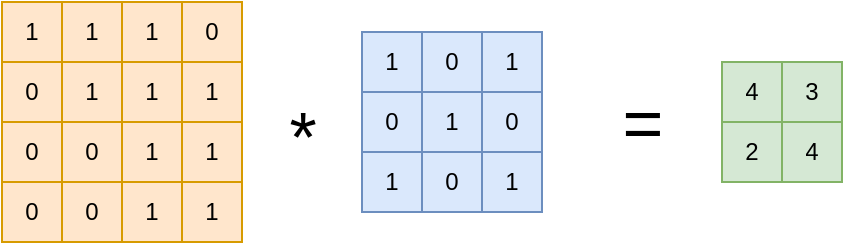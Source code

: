<mxfile version="14.4.3" type="github">
  <diagram id="R2_pSh5JJo0l666pBgDL" name="第 1 页">
    <mxGraphModel dx="1422" dy="802" grid="1" gridSize="10" guides="1" tooltips="1" connect="1" arrows="1" fold="1" page="1" pageScale="1" pageWidth="1169" pageHeight="827" math="0" shadow="0">
      <root>
        <mxCell id="0" />
        <mxCell id="1" parent="0" />
        <mxCell id="V5jk9wduK8HiyWuCzGLO-44" value="" style="shape=table;html=1;whiteSpace=wrap;startSize=0;container=1;collapsible=0;childLayout=tableLayout;fillColor=#dae8fc;strokeColor=#6c8ebf;" vertex="1" parent="1">
          <mxGeometry x="430" y="135" width="90" height="90" as="geometry" />
        </mxCell>
        <mxCell id="V5jk9wduK8HiyWuCzGLO-45" value="" style="shape=partialRectangle;html=1;whiteSpace=wrap;collapsible=0;dropTarget=0;pointerEvents=0;fillColor=none;top=0;left=0;bottom=0;right=0;points=[[0,0.5],[1,0.5]];portConstraint=eastwest;" vertex="1" parent="V5jk9wduK8HiyWuCzGLO-44">
          <mxGeometry width="90" height="30" as="geometry" />
        </mxCell>
        <mxCell id="V5jk9wduK8HiyWuCzGLO-46" value="1" style="shape=partialRectangle;html=1;whiteSpace=wrap;connectable=0;overflow=hidden;fillColor=none;top=0;left=0;bottom=0;right=0;" vertex="1" parent="V5jk9wduK8HiyWuCzGLO-45">
          <mxGeometry width="30" height="30" as="geometry" />
        </mxCell>
        <mxCell id="V5jk9wduK8HiyWuCzGLO-47" value="0" style="shape=partialRectangle;html=1;whiteSpace=wrap;connectable=0;overflow=hidden;fillColor=none;top=0;left=0;bottom=0;right=0;" vertex="1" parent="V5jk9wduK8HiyWuCzGLO-45">
          <mxGeometry x="30" width="30" height="30" as="geometry" />
        </mxCell>
        <mxCell id="V5jk9wduK8HiyWuCzGLO-48" value="1" style="shape=partialRectangle;html=1;whiteSpace=wrap;connectable=0;overflow=hidden;fillColor=none;top=0;left=0;bottom=0;right=0;" vertex="1" parent="V5jk9wduK8HiyWuCzGLO-45">
          <mxGeometry x="60" width="30" height="30" as="geometry" />
        </mxCell>
        <mxCell id="V5jk9wduK8HiyWuCzGLO-49" value="" style="shape=partialRectangle;html=1;whiteSpace=wrap;collapsible=0;dropTarget=0;pointerEvents=0;fillColor=none;top=0;left=0;bottom=0;right=0;points=[[0,0.5],[1,0.5]];portConstraint=eastwest;" vertex="1" parent="V5jk9wduK8HiyWuCzGLO-44">
          <mxGeometry y="30" width="90" height="30" as="geometry" />
        </mxCell>
        <mxCell id="V5jk9wduK8HiyWuCzGLO-50" value="0" style="shape=partialRectangle;html=1;whiteSpace=wrap;connectable=0;overflow=hidden;fillColor=none;top=0;left=0;bottom=0;right=0;" vertex="1" parent="V5jk9wduK8HiyWuCzGLO-49">
          <mxGeometry width="30" height="30" as="geometry" />
        </mxCell>
        <mxCell id="V5jk9wduK8HiyWuCzGLO-51" value="1" style="shape=partialRectangle;html=1;whiteSpace=wrap;connectable=0;overflow=hidden;fillColor=none;top=0;left=0;bottom=0;right=0;" vertex="1" parent="V5jk9wduK8HiyWuCzGLO-49">
          <mxGeometry x="30" width="30" height="30" as="geometry" />
        </mxCell>
        <mxCell id="V5jk9wduK8HiyWuCzGLO-52" value="0" style="shape=partialRectangle;html=1;whiteSpace=wrap;connectable=0;overflow=hidden;fillColor=none;top=0;left=0;bottom=0;right=0;" vertex="1" parent="V5jk9wduK8HiyWuCzGLO-49">
          <mxGeometry x="60" width="30" height="30" as="geometry" />
        </mxCell>
        <mxCell id="V5jk9wduK8HiyWuCzGLO-53" value="" style="shape=partialRectangle;html=1;whiteSpace=wrap;collapsible=0;dropTarget=0;pointerEvents=0;fillColor=none;top=0;left=0;bottom=0;right=0;points=[[0,0.5],[1,0.5]];portConstraint=eastwest;" vertex="1" parent="V5jk9wduK8HiyWuCzGLO-44">
          <mxGeometry y="60" width="90" height="30" as="geometry" />
        </mxCell>
        <mxCell id="V5jk9wduK8HiyWuCzGLO-54" value="1" style="shape=partialRectangle;html=1;whiteSpace=wrap;connectable=0;overflow=hidden;fillColor=none;top=0;left=0;bottom=0;right=0;" vertex="1" parent="V5jk9wduK8HiyWuCzGLO-53">
          <mxGeometry width="30" height="30" as="geometry" />
        </mxCell>
        <mxCell id="V5jk9wduK8HiyWuCzGLO-55" value="0" style="shape=partialRectangle;html=1;whiteSpace=wrap;connectable=0;overflow=hidden;fillColor=none;top=0;left=0;bottom=0;right=0;" vertex="1" parent="V5jk9wduK8HiyWuCzGLO-53">
          <mxGeometry x="30" width="30" height="30" as="geometry" />
        </mxCell>
        <mxCell id="V5jk9wduK8HiyWuCzGLO-56" value="1" style="shape=partialRectangle;html=1;whiteSpace=wrap;connectable=0;overflow=hidden;fillColor=none;top=0;left=0;bottom=0;right=0;" vertex="1" parent="V5jk9wduK8HiyWuCzGLO-53">
          <mxGeometry x="60" width="30" height="30" as="geometry" />
        </mxCell>
        <mxCell id="V5jk9wduK8HiyWuCzGLO-57" value="" style="shape=table;html=1;whiteSpace=wrap;startSize=0;container=1;collapsible=0;childLayout=tableLayout;fillColor=#ffe6cc;strokeColor=#d79b00;" vertex="1" parent="1">
          <mxGeometry x="250" y="120" width="120" height="120" as="geometry" />
        </mxCell>
        <mxCell id="V5jk9wduK8HiyWuCzGLO-58" value="" style="shape=partialRectangle;html=1;whiteSpace=wrap;collapsible=0;dropTarget=0;pointerEvents=0;fillColor=none;top=0;left=0;bottom=0;right=0;points=[[0,0.5],[1,0.5]];portConstraint=eastwest;" vertex="1" parent="V5jk9wduK8HiyWuCzGLO-57">
          <mxGeometry width="120" height="30" as="geometry" />
        </mxCell>
        <mxCell id="V5jk9wduK8HiyWuCzGLO-59" value="1" style="shape=partialRectangle;html=1;whiteSpace=wrap;connectable=0;overflow=hidden;fillColor=none;top=0;left=0;bottom=0;right=0;" vertex="1" parent="V5jk9wduK8HiyWuCzGLO-58">
          <mxGeometry width="30" height="30" as="geometry" />
        </mxCell>
        <mxCell id="V5jk9wduK8HiyWuCzGLO-60" value="1" style="shape=partialRectangle;html=1;whiteSpace=wrap;connectable=0;overflow=hidden;fillColor=none;top=0;left=0;bottom=0;right=0;" vertex="1" parent="V5jk9wduK8HiyWuCzGLO-58">
          <mxGeometry x="30" width="30" height="30" as="geometry" />
        </mxCell>
        <mxCell id="V5jk9wduK8HiyWuCzGLO-61" value="1" style="shape=partialRectangle;html=1;whiteSpace=wrap;connectable=0;overflow=hidden;fillColor=none;top=0;left=0;bottom=0;right=0;" vertex="1" parent="V5jk9wduK8HiyWuCzGLO-58">
          <mxGeometry x="60" width="30" height="30" as="geometry" />
        </mxCell>
        <mxCell id="V5jk9wduK8HiyWuCzGLO-62" value="0" style="shape=partialRectangle;html=1;whiteSpace=wrap;connectable=0;overflow=hidden;fillColor=none;top=0;left=0;bottom=0;right=0;" vertex="1" parent="V5jk9wduK8HiyWuCzGLO-58">
          <mxGeometry x="90" width="30" height="30" as="geometry" />
        </mxCell>
        <mxCell id="V5jk9wduK8HiyWuCzGLO-63" value="" style="shape=partialRectangle;html=1;whiteSpace=wrap;collapsible=0;dropTarget=0;pointerEvents=0;fillColor=none;top=0;left=0;bottom=0;right=0;points=[[0,0.5],[1,0.5]];portConstraint=eastwest;" vertex="1" parent="V5jk9wduK8HiyWuCzGLO-57">
          <mxGeometry y="30" width="120" height="30" as="geometry" />
        </mxCell>
        <mxCell id="V5jk9wduK8HiyWuCzGLO-64" value="0" style="shape=partialRectangle;html=1;whiteSpace=wrap;connectable=0;overflow=hidden;fillColor=none;top=0;left=0;bottom=0;right=0;" vertex="1" parent="V5jk9wduK8HiyWuCzGLO-63">
          <mxGeometry width="30" height="30" as="geometry" />
        </mxCell>
        <mxCell id="V5jk9wduK8HiyWuCzGLO-65" value="1" style="shape=partialRectangle;html=1;whiteSpace=wrap;connectable=0;overflow=hidden;fillColor=none;top=0;left=0;bottom=0;right=0;" vertex="1" parent="V5jk9wduK8HiyWuCzGLO-63">
          <mxGeometry x="30" width="30" height="30" as="geometry" />
        </mxCell>
        <mxCell id="V5jk9wduK8HiyWuCzGLO-66" value="1" style="shape=partialRectangle;html=1;whiteSpace=wrap;connectable=0;overflow=hidden;fillColor=none;top=0;left=0;bottom=0;right=0;" vertex="1" parent="V5jk9wduK8HiyWuCzGLO-63">
          <mxGeometry x="60" width="30" height="30" as="geometry" />
        </mxCell>
        <mxCell id="V5jk9wduK8HiyWuCzGLO-67" value="1" style="shape=partialRectangle;html=1;whiteSpace=wrap;connectable=0;overflow=hidden;fillColor=none;top=0;left=0;bottom=0;right=0;" vertex="1" parent="V5jk9wduK8HiyWuCzGLO-63">
          <mxGeometry x="90" width="30" height="30" as="geometry" />
        </mxCell>
        <mxCell id="V5jk9wduK8HiyWuCzGLO-68" value="" style="shape=partialRectangle;html=1;whiteSpace=wrap;collapsible=0;dropTarget=0;pointerEvents=0;fillColor=none;top=0;left=0;bottom=0;right=0;points=[[0,0.5],[1,0.5]];portConstraint=eastwest;" vertex="1" parent="V5jk9wduK8HiyWuCzGLO-57">
          <mxGeometry y="60" width="120" height="30" as="geometry" />
        </mxCell>
        <mxCell id="V5jk9wduK8HiyWuCzGLO-69" value="0" style="shape=partialRectangle;html=1;whiteSpace=wrap;connectable=0;overflow=hidden;fillColor=none;top=0;left=0;bottom=0;right=0;" vertex="1" parent="V5jk9wduK8HiyWuCzGLO-68">
          <mxGeometry width="30" height="30" as="geometry" />
        </mxCell>
        <mxCell id="V5jk9wduK8HiyWuCzGLO-70" value="0" style="shape=partialRectangle;html=1;whiteSpace=wrap;connectable=0;overflow=hidden;fillColor=none;top=0;left=0;bottom=0;right=0;" vertex="1" parent="V5jk9wduK8HiyWuCzGLO-68">
          <mxGeometry x="30" width="30" height="30" as="geometry" />
        </mxCell>
        <mxCell id="V5jk9wduK8HiyWuCzGLO-71" value="1" style="shape=partialRectangle;html=1;whiteSpace=wrap;connectable=0;overflow=hidden;fillColor=none;top=0;left=0;bottom=0;right=0;" vertex="1" parent="V5jk9wduK8HiyWuCzGLO-68">
          <mxGeometry x="60" width="30" height="30" as="geometry" />
        </mxCell>
        <mxCell id="V5jk9wduK8HiyWuCzGLO-72" value="1" style="shape=partialRectangle;html=1;whiteSpace=wrap;connectable=0;overflow=hidden;fillColor=none;top=0;left=0;bottom=0;right=0;" vertex="1" parent="V5jk9wduK8HiyWuCzGLO-68">
          <mxGeometry x="90" width="30" height="30" as="geometry" />
        </mxCell>
        <mxCell id="V5jk9wduK8HiyWuCzGLO-73" value="" style="shape=partialRectangle;html=1;whiteSpace=wrap;collapsible=0;dropTarget=0;pointerEvents=0;fillColor=none;top=0;left=0;bottom=0;right=0;points=[[0,0.5],[1,0.5]];portConstraint=eastwest;" vertex="1" parent="V5jk9wduK8HiyWuCzGLO-57">
          <mxGeometry y="90" width="120" height="30" as="geometry" />
        </mxCell>
        <mxCell id="V5jk9wduK8HiyWuCzGLO-74" value="0" style="shape=partialRectangle;html=1;whiteSpace=wrap;connectable=0;overflow=hidden;fillColor=none;top=0;left=0;bottom=0;right=0;" vertex="1" parent="V5jk9wduK8HiyWuCzGLO-73">
          <mxGeometry width="30" height="30" as="geometry" />
        </mxCell>
        <mxCell id="V5jk9wduK8HiyWuCzGLO-75" value="0" style="shape=partialRectangle;html=1;whiteSpace=wrap;connectable=0;overflow=hidden;fillColor=none;top=0;left=0;bottom=0;right=0;" vertex="1" parent="V5jk9wduK8HiyWuCzGLO-73">
          <mxGeometry x="30" width="30" height="30" as="geometry" />
        </mxCell>
        <mxCell id="V5jk9wduK8HiyWuCzGLO-76" value="1" style="shape=partialRectangle;html=1;whiteSpace=wrap;connectable=0;overflow=hidden;fillColor=none;top=0;left=0;bottom=0;right=0;" vertex="1" parent="V5jk9wduK8HiyWuCzGLO-73">
          <mxGeometry x="60" width="30" height="30" as="geometry" />
        </mxCell>
        <mxCell id="V5jk9wduK8HiyWuCzGLO-77" value="1" style="shape=partialRectangle;html=1;whiteSpace=wrap;connectable=0;overflow=hidden;fillColor=none;top=0;left=0;bottom=0;right=0;" vertex="1" parent="V5jk9wduK8HiyWuCzGLO-73">
          <mxGeometry x="90" width="30" height="30" as="geometry" />
        </mxCell>
        <mxCell id="V5jk9wduK8HiyWuCzGLO-78" value="&lt;font style=&quot;font-size: 35px&quot;&gt;*&lt;/font&gt;" style="text;html=1;align=center;verticalAlign=middle;resizable=0;points=[];autosize=1;" vertex="1" parent="1">
          <mxGeometry x="385" y="172" width="30" height="30" as="geometry" />
        </mxCell>
        <mxCell id="V5jk9wduK8HiyWuCzGLO-79" value="&lt;font style=&quot;font-size: 35px&quot;&gt;=&lt;/font&gt;" style="text;html=1;align=center;verticalAlign=middle;resizable=0;points=[];autosize=1;" vertex="1" parent="1">
          <mxGeometry x="550" y="165" width="40" height="30" as="geometry" />
        </mxCell>
        <mxCell id="V5jk9wduK8HiyWuCzGLO-80" value="" style="shape=table;html=1;whiteSpace=wrap;startSize=0;container=1;collapsible=0;childLayout=tableLayout;fillColor=#d5e8d4;strokeColor=#82b366;" vertex="1" parent="1">
          <mxGeometry x="610" y="150" width="60" height="60" as="geometry" />
        </mxCell>
        <mxCell id="V5jk9wduK8HiyWuCzGLO-81" value="" style="shape=partialRectangle;html=1;whiteSpace=wrap;collapsible=0;dropTarget=0;pointerEvents=0;fillColor=none;top=0;left=0;bottom=0;right=0;points=[[0,0.5],[1,0.5]];portConstraint=eastwest;" vertex="1" parent="V5jk9wduK8HiyWuCzGLO-80">
          <mxGeometry width="60" height="30" as="geometry" />
        </mxCell>
        <mxCell id="V5jk9wduK8HiyWuCzGLO-82" value="4" style="shape=partialRectangle;html=1;whiteSpace=wrap;connectable=0;overflow=hidden;fillColor=none;top=0;left=0;bottom=0;right=0;" vertex="1" parent="V5jk9wduK8HiyWuCzGLO-81">
          <mxGeometry width="30" height="30" as="geometry" />
        </mxCell>
        <mxCell id="V5jk9wduK8HiyWuCzGLO-83" value="3" style="shape=partialRectangle;html=1;whiteSpace=wrap;connectable=0;overflow=hidden;fillColor=none;top=0;left=0;bottom=0;right=0;" vertex="1" parent="V5jk9wduK8HiyWuCzGLO-81">
          <mxGeometry x="30" width="30" height="30" as="geometry" />
        </mxCell>
        <mxCell id="V5jk9wduK8HiyWuCzGLO-84" value="" style="shape=partialRectangle;html=1;whiteSpace=wrap;collapsible=0;dropTarget=0;pointerEvents=0;fillColor=none;top=0;left=0;bottom=0;right=0;points=[[0,0.5],[1,0.5]];portConstraint=eastwest;" vertex="1" parent="V5jk9wduK8HiyWuCzGLO-80">
          <mxGeometry y="30" width="60" height="30" as="geometry" />
        </mxCell>
        <mxCell id="V5jk9wduK8HiyWuCzGLO-85" value="2" style="shape=partialRectangle;html=1;whiteSpace=wrap;connectable=0;overflow=hidden;fillColor=none;top=0;left=0;bottom=0;right=0;" vertex="1" parent="V5jk9wduK8HiyWuCzGLO-84">
          <mxGeometry width="30" height="30" as="geometry" />
        </mxCell>
        <mxCell id="V5jk9wduK8HiyWuCzGLO-86" value="4" style="shape=partialRectangle;html=1;whiteSpace=wrap;connectable=0;overflow=hidden;fillColor=none;top=0;left=0;bottom=0;right=0;" vertex="1" parent="V5jk9wduK8HiyWuCzGLO-84">
          <mxGeometry x="30" width="30" height="30" as="geometry" />
        </mxCell>
      </root>
    </mxGraphModel>
  </diagram>
</mxfile>

